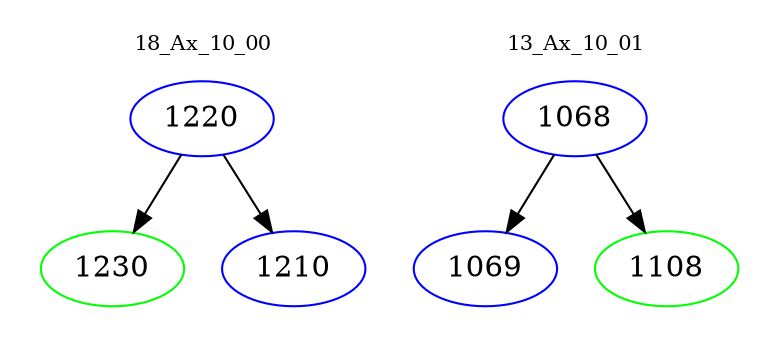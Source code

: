 digraph{
subgraph cluster_0 {
color = white
label = "18_Ax_10_00";
fontsize=10;
T0_1220 [label="1220", color="blue"]
T0_1220 -> T0_1230 [color="black"]
T0_1230 [label="1230", color="green"]
T0_1220 -> T0_1210 [color="black"]
T0_1210 [label="1210", color="blue"]
}
subgraph cluster_1 {
color = white
label = "13_Ax_10_01";
fontsize=10;
T1_1068 [label="1068", color="blue"]
T1_1068 -> T1_1069 [color="black"]
T1_1069 [label="1069", color="blue"]
T1_1068 -> T1_1108 [color="black"]
T1_1108 [label="1108", color="green"]
}
}
